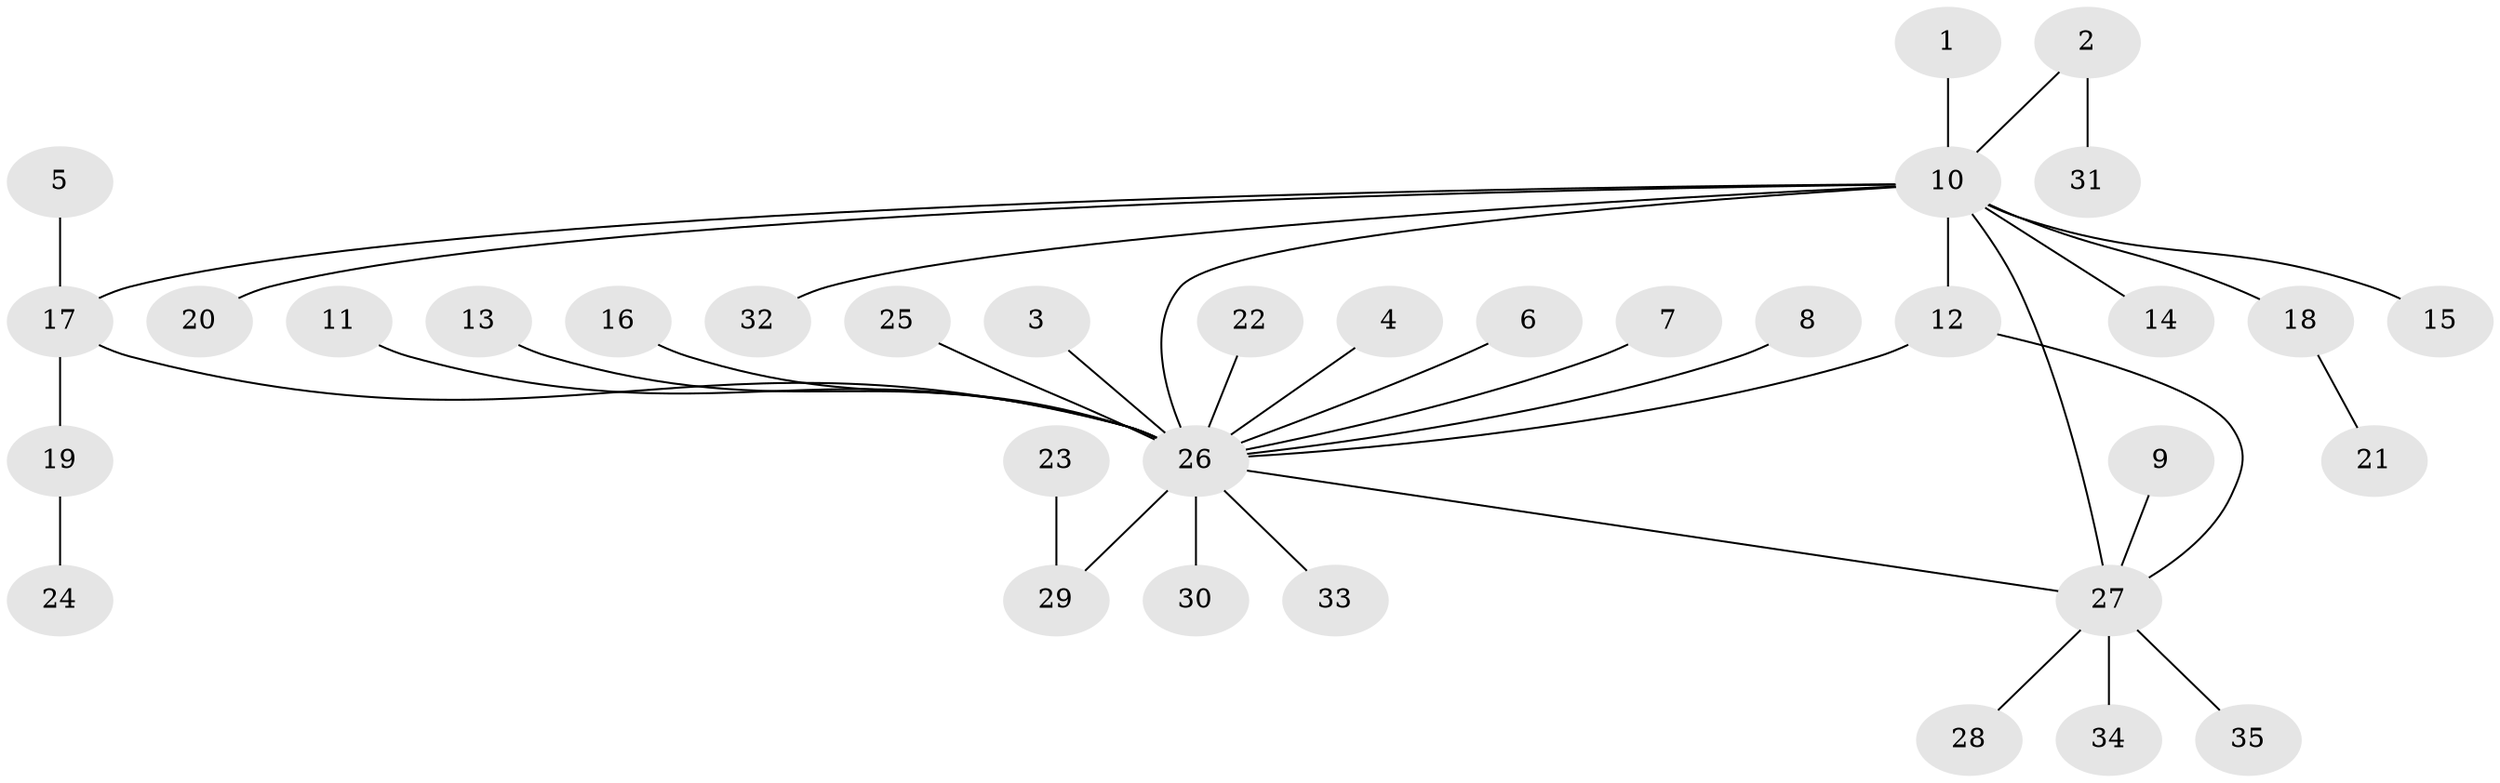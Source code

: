 // original degree distribution, {19: 0.015384615384615385, 9: 0.015384615384615385, 13: 0.015384615384615385, 1: 0.6461538461538462, 3: 0.015384615384615385, 2: 0.2153846153846154, 6: 0.015384615384615385, 4: 0.06153846153846154}
// Generated by graph-tools (version 1.1) at 2025/36/03/04/25 23:36:52]
// undirected, 35 vertices, 38 edges
graph export_dot {
  node [color=gray90,style=filled];
  1;
  2;
  3;
  4;
  5;
  6;
  7;
  8;
  9;
  10;
  11;
  12;
  13;
  14;
  15;
  16;
  17;
  18;
  19;
  20;
  21;
  22;
  23;
  24;
  25;
  26;
  27;
  28;
  29;
  30;
  31;
  32;
  33;
  34;
  35;
  1 -- 10 [weight=1.0];
  2 -- 10 [weight=1.0];
  2 -- 31 [weight=1.0];
  3 -- 26 [weight=1.0];
  4 -- 26 [weight=1.0];
  5 -- 17 [weight=1.0];
  6 -- 26 [weight=1.0];
  7 -- 26 [weight=1.0];
  8 -- 26 [weight=1.0];
  9 -- 27 [weight=1.0];
  10 -- 12 [weight=1.0];
  10 -- 14 [weight=1.0];
  10 -- 15 [weight=1.0];
  10 -- 17 [weight=1.0];
  10 -- 18 [weight=1.0];
  10 -- 20 [weight=1.0];
  10 -- 26 [weight=1.0];
  10 -- 27 [weight=1.0];
  10 -- 32 [weight=1.0];
  11 -- 26 [weight=1.0];
  12 -- 26 [weight=1.0];
  12 -- 27 [weight=1.0];
  13 -- 26 [weight=1.0];
  16 -- 26 [weight=1.0];
  17 -- 19 [weight=1.0];
  17 -- 26 [weight=1.0];
  18 -- 21 [weight=1.0];
  19 -- 24 [weight=1.0];
  22 -- 26 [weight=1.0];
  23 -- 29 [weight=1.0];
  25 -- 26 [weight=1.0];
  26 -- 27 [weight=1.0];
  26 -- 29 [weight=1.0];
  26 -- 30 [weight=1.0];
  26 -- 33 [weight=1.0];
  27 -- 28 [weight=1.0];
  27 -- 34 [weight=1.0];
  27 -- 35 [weight=1.0];
}

